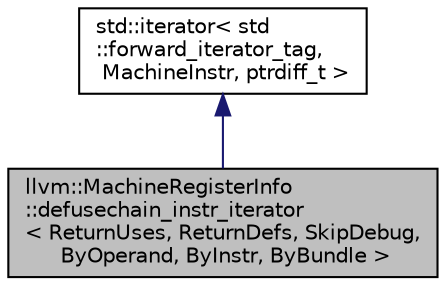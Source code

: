 digraph "llvm::MachineRegisterInfo::defusechain_instr_iterator&lt; ReturnUses, ReturnDefs, SkipDebug, ByOperand, ByInstr, ByBundle &gt;"
{
 // LATEX_PDF_SIZE
  bgcolor="transparent";
  edge [fontname="Helvetica",fontsize="10",labelfontname="Helvetica",labelfontsize="10"];
  node [fontname="Helvetica",fontsize="10",shape="box"];
  Node1 [label="llvm::MachineRegisterInfo\l::defusechain_instr_iterator\l\< ReturnUses, ReturnDefs, SkipDebug,\l ByOperand, ByInstr, ByBundle \>",height=0.2,width=0.4,color="black", fillcolor="grey75", style="filled", fontcolor="black",tooltip="defusechain_iterator - This class provides iterator support for machine operands in the function that..."];
  Node2 -> Node1 [dir="back",color="midnightblue",fontsize="10",style="solid",fontname="Helvetica"];
  Node2 [label="std::iterator\< std\l::forward_iterator_tag,\l MachineInstr, ptrdiff_t \>",height=0.2,width=0.4,color="black",tooltip=" "];
}
